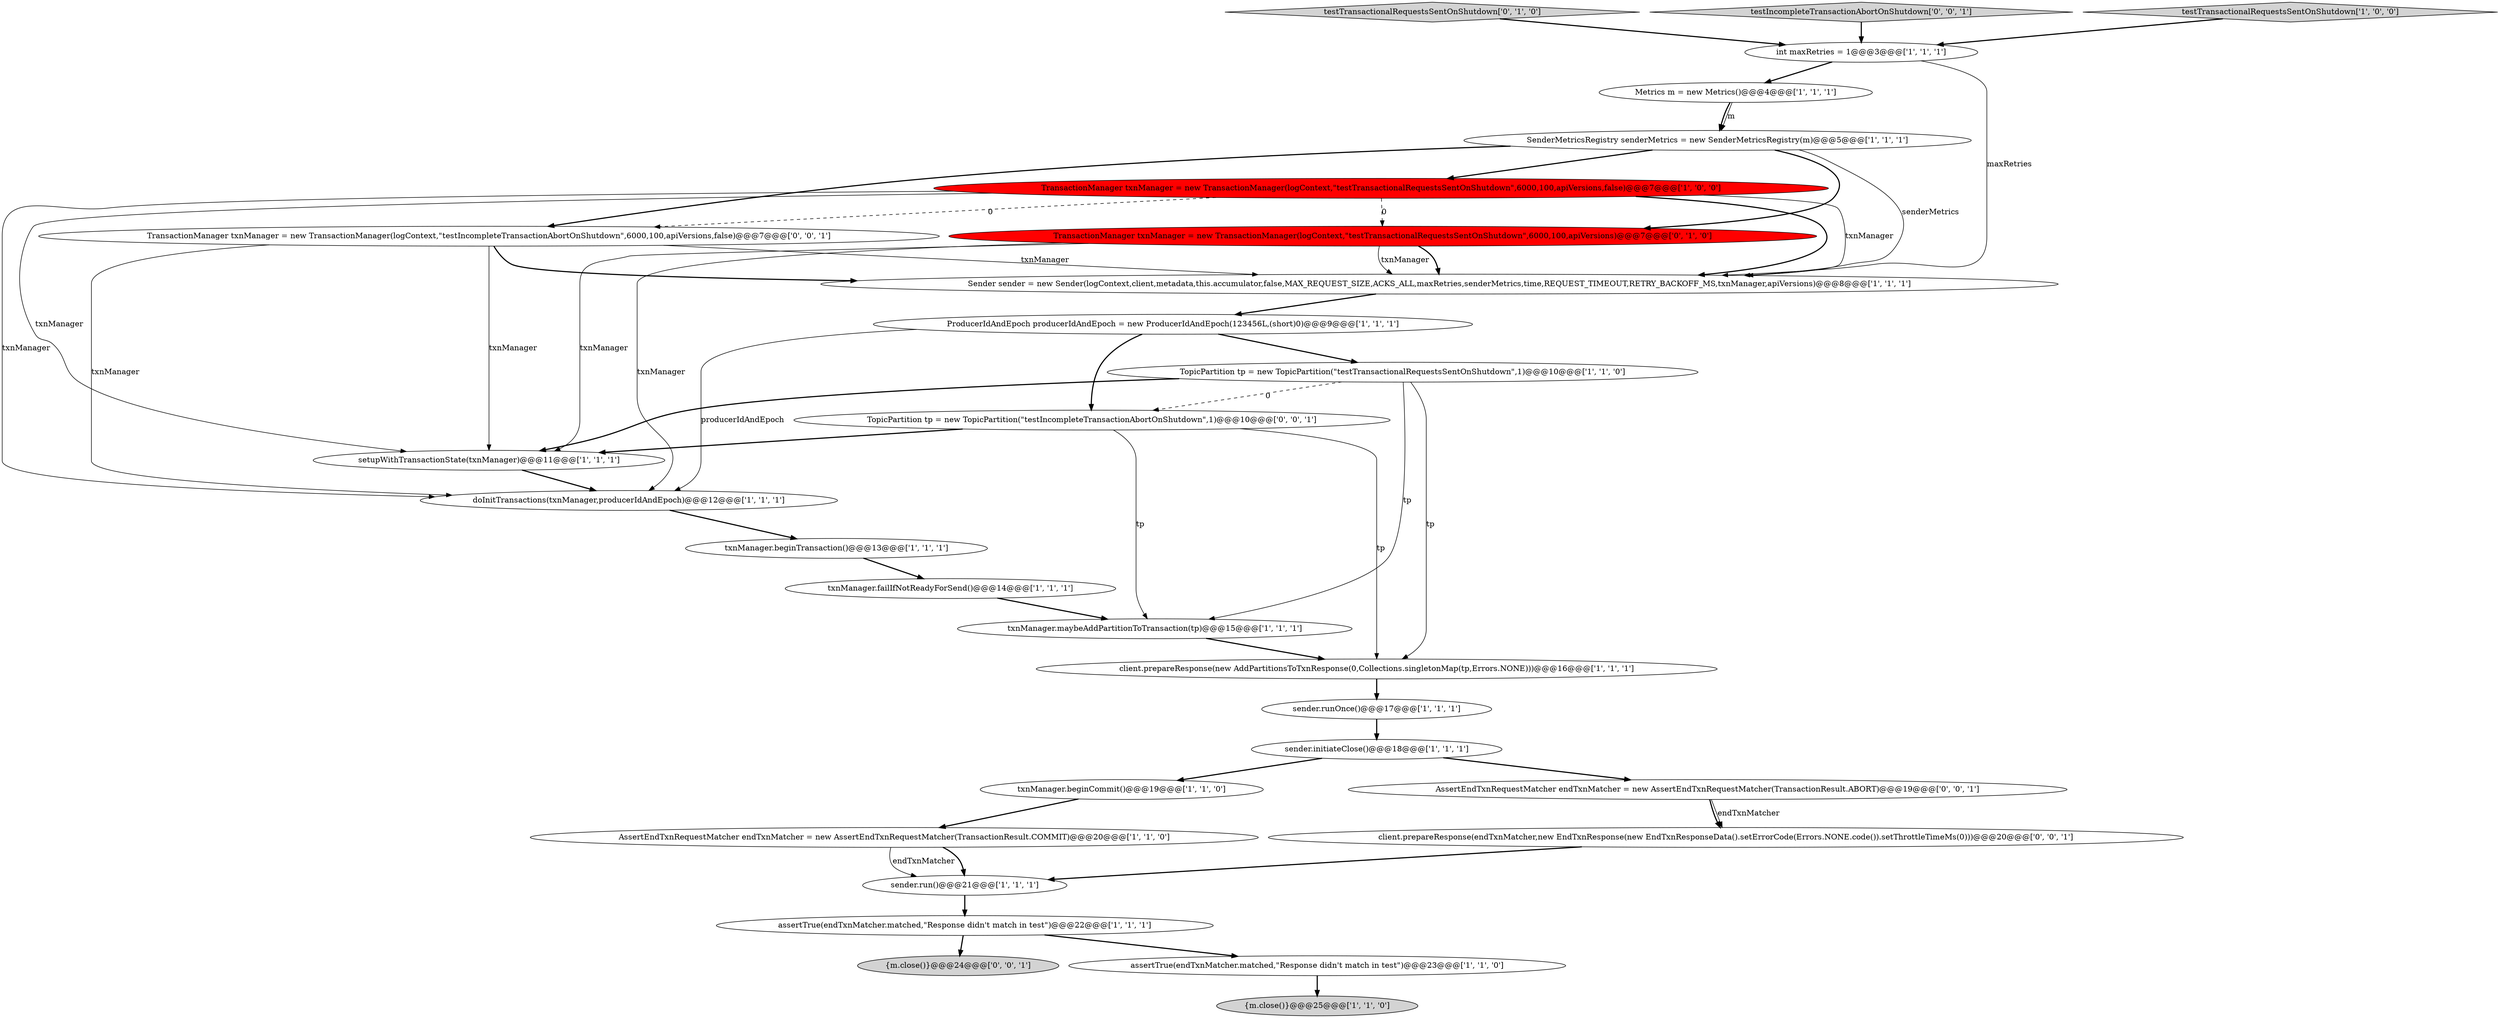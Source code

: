 digraph {
2 [style = filled, label = "sender.run()@@@21@@@['1', '1', '1']", fillcolor = white, shape = ellipse image = "AAA0AAABBB1BBB"];
21 [style = filled, label = "ProducerIdAndEpoch producerIdAndEpoch = new ProducerIdAndEpoch(123456L,(short)0)@@@9@@@['1', '1', '1']", fillcolor = white, shape = ellipse image = "AAA0AAABBB1BBB"];
22 [style = filled, label = "TransactionManager txnManager = new TransactionManager(logContext,\"testTransactionalRequestsSentOnShutdown\",6000,100,apiVersions)@@@7@@@['0', '1', '0']", fillcolor = red, shape = ellipse image = "AAA1AAABBB2BBB"];
12 [style = filled, label = "sender.initiateClose()@@@18@@@['1', '1', '1']", fillcolor = white, shape = ellipse image = "AAA0AAABBB1BBB"];
6 [style = filled, label = "AssertEndTxnRequestMatcher endTxnMatcher = new AssertEndTxnRequestMatcher(TransactionResult.COMMIT)@@@20@@@['1', '1', '0']", fillcolor = white, shape = ellipse image = "AAA0AAABBB1BBB"];
0 [style = filled, label = "TopicPartition tp = new TopicPartition(\"testTransactionalRequestsSentOnShutdown\",1)@@@10@@@['1', '1', '0']", fillcolor = white, shape = ellipse image = "AAA0AAABBB1BBB"];
23 [style = filled, label = "testTransactionalRequestsSentOnShutdown['0', '1', '0']", fillcolor = lightgray, shape = diamond image = "AAA0AAABBB2BBB"];
10 [style = filled, label = "txnManager.beginCommit()@@@19@@@['1', '1', '0']", fillcolor = white, shape = ellipse image = "AAA0AAABBB1BBB"];
29 [style = filled, label = "TopicPartition tp = new TopicPartition(\"testIncompleteTransactionAbortOnShutdown\",1)@@@10@@@['0', '0', '1']", fillcolor = white, shape = ellipse image = "AAA0AAABBB3BBB"];
7 [style = filled, label = "Sender sender = new Sender(logContext,client,metadata,this.accumulator,false,MAX_REQUEST_SIZE,ACKS_ALL,maxRetries,senderMetrics,time,REQUEST_TIMEOUT,RETRY_BACKOFF_MS,txnManager,apiVersions)@@@8@@@['1', '1', '1']", fillcolor = white, shape = ellipse image = "AAA0AAABBB1BBB"];
27 [style = filled, label = "testIncompleteTransactionAbortOnShutdown['0', '0', '1']", fillcolor = lightgray, shape = diamond image = "AAA0AAABBB3BBB"];
24 [style = filled, label = "{m.close()}@@@24@@@['0', '0', '1']", fillcolor = lightgray, shape = ellipse image = "AAA0AAABBB3BBB"];
19 [style = filled, label = "client.prepareResponse(new AddPartitionsToTxnResponse(0,Collections.singletonMap(tp,Errors.NONE)))@@@16@@@['1', '1', '1']", fillcolor = white, shape = ellipse image = "AAA0AAABBB1BBB"];
25 [style = filled, label = "AssertEndTxnRequestMatcher endTxnMatcher = new AssertEndTxnRequestMatcher(TransactionResult.ABORT)@@@19@@@['0', '0', '1']", fillcolor = white, shape = ellipse image = "AAA0AAABBB3BBB"];
26 [style = filled, label = "TransactionManager txnManager = new TransactionManager(logContext,\"testIncompleteTransactionAbortOnShutdown\",6000,100,apiVersions,false)@@@7@@@['0', '0', '1']", fillcolor = white, shape = ellipse image = "AAA0AAABBB3BBB"];
20 [style = filled, label = "Metrics m = new Metrics()@@@4@@@['1', '1', '1']", fillcolor = white, shape = ellipse image = "AAA0AAABBB1BBB"];
3 [style = filled, label = "setupWithTransactionState(txnManager)@@@11@@@['1', '1', '1']", fillcolor = white, shape = ellipse image = "AAA0AAABBB1BBB"];
4 [style = filled, label = "sender.runOnce()@@@17@@@['1', '1', '1']", fillcolor = white, shape = ellipse image = "AAA0AAABBB1BBB"];
16 [style = filled, label = "assertTrue(endTxnMatcher.matched,\"Response didn't match in test\")@@@22@@@['1', '1', '1']", fillcolor = white, shape = ellipse image = "AAA0AAABBB1BBB"];
9 [style = filled, label = "TransactionManager txnManager = new TransactionManager(logContext,\"testTransactionalRequestsSentOnShutdown\",6000,100,apiVersions,false)@@@7@@@['1', '0', '0']", fillcolor = red, shape = ellipse image = "AAA1AAABBB1BBB"];
5 [style = filled, label = "int maxRetries = 1@@@3@@@['1', '1', '1']", fillcolor = white, shape = ellipse image = "AAA0AAABBB1BBB"];
8 [style = filled, label = "{m.close()}@@@25@@@['1', '1', '0']", fillcolor = lightgray, shape = ellipse image = "AAA0AAABBB1BBB"];
17 [style = filled, label = "SenderMetricsRegistry senderMetrics = new SenderMetricsRegistry(m)@@@5@@@['1', '1', '1']", fillcolor = white, shape = ellipse image = "AAA0AAABBB1BBB"];
11 [style = filled, label = "txnManager.failIfNotReadyForSend()@@@14@@@['1', '1', '1']", fillcolor = white, shape = ellipse image = "AAA0AAABBB1BBB"];
28 [style = filled, label = "client.prepareResponse(endTxnMatcher,new EndTxnResponse(new EndTxnResponseData().setErrorCode(Errors.NONE.code()).setThrottleTimeMs(0)))@@@20@@@['0', '0', '1']", fillcolor = white, shape = ellipse image = "AAA0AAABBB3BBB"];
18 [style = filled, label = "txnManager.beginTransaction()@@@13@@@['1', '1', '1']", fillcolor = white, shape = ellipse image = "AAA0AAABBB1BBB"];
13 [style = filled, label = "txnManager.maybeAddPartitionToTransaction(tp)@@@15@@@['1', '1', '1']", fillcolor = white, shape = ellipse image = "AAA0AAABBB1BBB"];
15 [style = filled, label = "assertTrue(endTxnMatcher.matched,\"Response didn't match in test\")@@@23@@@['1', '1', '0']", fillcolor = white, shape = ellipse image = "AAA0AAABBB1BBB"];
14 [style = filled, label = "doInitTransactions(txnManager,producerIdAndEpoch)@@@12@@@['1', '1', '1']", fillcolor = white, shape = ellipse image = "AAA0AAABBB1BBB"];
1 [style = filled, label = "testTransactionalRequestsSentOnShutdown['1', '0', '0']", fillcolor = lightgray, shape = diamond image = "AAA0AAABBB1BBB"];
1->5 [style = bold, label=""];
0->3 [style = bold, label=""];
20->17 [style = solid, label="m"];
16->15 [style = bold, label=""];
9->7 [style = solid, label="txnManager"];
0->13 [style = solid, label="tp"];
17->26 [style = bold, label=""];
20->17 [style = bold, label=""];
25->28 [style = bold, label=""];
21->14 [style = solid, label="producerIdAndEpoch"];
23->5 [style = bold, label=""];
26->7 [style = bold, label=""];
21->0 [style = bold, label=""];
17->7 [style = solid, label="senderMetrics"];
5->20 [style = bold, label=""];
9->3 [style = solid, label="txnManager"];
22->14 [style = solid, label="txnManager"];
16->24 [style = bold, label=""];
17->9 [style = bold, label=""];
29->3 [style = bold, label=""];
18->11 [style = bold, label=""];
3->14 [style = bold, label=""];
9->22 [style = dashed, label="0"];
9->7 [style = bold, label=""];
17->22 [style = bold, label=""];
10->6 [style = bold, label=""];
22->7 [style = bold, label=""];
26->14 [style = solid, label="txnManager"];
26->3 [style = solid, label="txnManager"];
29->19 [style = solid, label="tp"];
6->2 [style = bold, label=""];
28->2 [style = bold, label=""];
13->19 [style = bold, label=""];
12->10 [style = bold, label=""];
21->29 [style = bold, label=""];
26->7 [style = solid, label="txnManager"];
12->25 [style = bold, label=""];
22->3 [style = solid, label="txnManager"];
11->13 [style = bold, label=""];
9->26 [style = dashed, label="0"];
0->29 [style = dashed, label="0"];
0->19 [style = solid, label="tp"];
7->21 [style = bold, label=""];
4->12 [style = bold, label=""];
9->14 [style = solid, label="txnManager"];
14->18 [style = bold, label=""];
29->13 [style = solid, label="tp"];
19->4 [style = bold, label=""];
27->5 [style = bold, label=""];
6->2 [style = solid, label="endTxnMatcher"];
5->7 [style = solid, label="maxRetries"];
25->28 [style = solid, label="endTxnMatcher"];
15->8 [style = bold, label=""];
22->7 [style = solid, label="txnManager"];
2->16 [style = bold, label=""];
}
